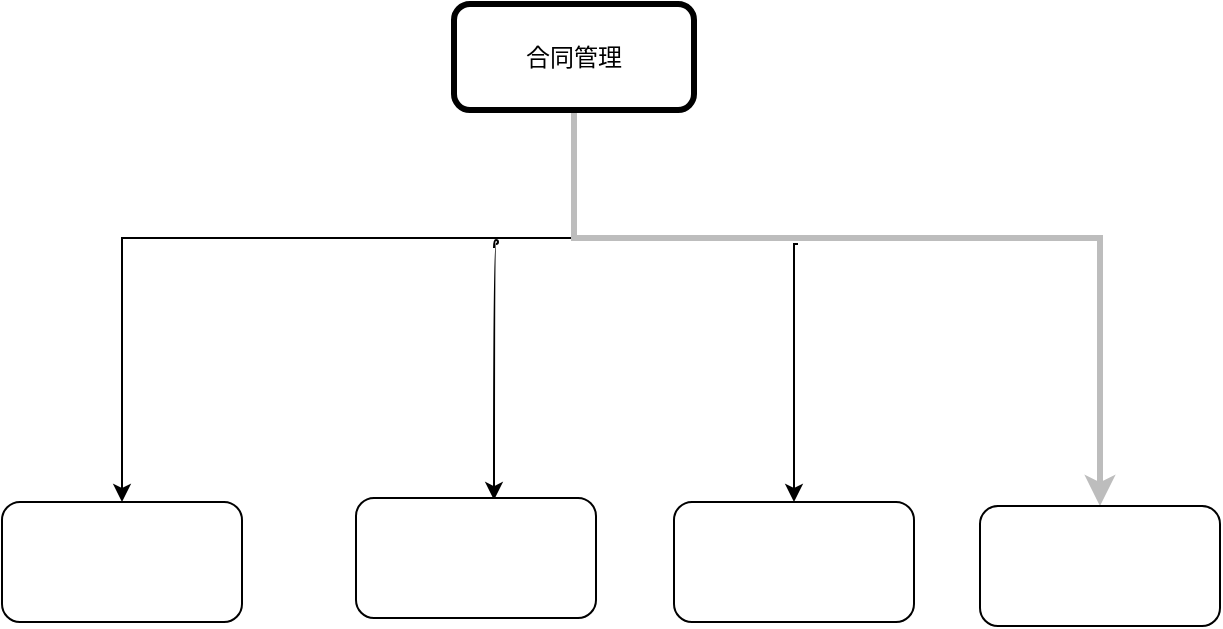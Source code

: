 <mxfile version="21.3.7" type="github">
  <diagram id="prtHgNgQTEPvFCAcTncT" name="Page-1">
    <mxGraphModel dx="1377" dy="788" grid="0" gridSize="10" guides="1" tooltips="1" connect="1" arrows="1" fold="1" page="1" pageScale="1" pageWidth="827" pageHeight="1169" math="0" shadow="0">
      <root>
        <mxCell id="0" />
        <mxCell id="1" parent="0" />
        <mxCell id="2X3HRm8EYyVCT57b6TRw-4" value="" style="edgeStyle=orthogonalEdgeStyle;rounded=0;orthogonalLoop=1;jettySize=auto;html=1;" edge="1" parent="1" source="2X3HRm8EYyVCT57b6TRw-1" target="2X3HRm8EYyVCT57b6TRw-2">
          <mxGeometry relative="1" as="geometry">
            <Array as="points">
              <mxPoint x="371" y="212" />
              <mxPoint x="145" y="212" />
            </Array>
          </mxGeometry>
        </mxCell>
        <mxCell id="2X3HRm8EYyVCT57b6TRw-10" style="edgeStyle=orthogonalEdgeStyle;orthogonalLoop=1;jettySize=auto;html=1;entryX=0.575;entryY=0.017;entryDx=0;entryDy=0;entryPerimeter=0;curved=1;" edge="1" parent="1" target="2X3HRm8EYyVCT57b6TRw-5">
          <mxGeometry relative="1" as="geometry">
            <mxPoint x="331" y="217" as="sourcePoint" />
            <Array as="points">
              <mxPoint x="331" y="213" />
              <mxPoint x="333" y="213" />
              <mxPoint x="333" y="215" />
              <mxPoint x="331" y="215" />
            </Array>
          </mxGeometry>
        </mxCell>
        <mxCell id="2X3HRm8EYyVCT57b6TRw-11" style="edgeStyle=orthogonalEdgeStyle;rounded=0;orthogonalLoop=1;jettySize=auto;html=1;entryX=0.5;entryY=0;entryDx=0;entryDy=0;" edge="1" parent="1" target="2X3HRm8EYyVCT57b6TRw-6">
          <mxGeometry relative="1" as="geometry">
            <mxPoint x="483" y="215" as="sourcePoint" />
            <Array as="points">
              <mxPoint x="481" y="215" />
            </Array>
          </mxGeometry>
        </mxCell>
        <mxCell id="2X3HRm8EYyVCT57b6TRw-12" style="edgeStyle=orthogonalEdgeStyle;rounded=0;orthogonalLoop=1;jettySize=auto;html=1;strokeWidth=3;strokeColor=#BDBDBD;" edge="1" parent="1" source="2X3HRm8EYyVCT57b6TRw-1" target="2X3HRm8EYyVCT57b6TRw-7">
          <mxGeometry relative="1" as="geometry">
            <Array as="points">
              <mxPoint x="371" y="212" />
              <mxPoint x="634" y="212" />
            </Array>
          </mxGeometry>
        </mxCell>
        <mxCell id="2X3HRm8EYyVCT57b6TRw-1" value="合同管理" style="rounded=1;whiteSpace=wrap;html=1;strokeWidth=3;" vertex="1" parent="1">
          <mxGeometry x="311" y="95" width="120" height="53" as="geometry" />
        </mxCell>
        <mxCell id="2X3HRm8EYyVCT57b6TRw-2" value="" style="whiteSpace=wrap;html=1;rounded=1;" vertex="1" parent="1">
          <mxGeometry x="85" y="344" width="120" height="60" as="geometry" />
        </mxCell>
        <mxCell id="2X3HRm8EYyVCT57b6TRw-5" value="" style="rounded=1;whiteSpace=wrap;html=1;" vertex="1" parent="1">
          <mxGeometry x="262" y="342" width="120" height="60" as="geometry" />
        </mxCell>
        <mxCell id="2X3HRm8EYyVCT57b6TRw-6" value="" style="rounded=1;whiteSpace=wrap;html=1;" vertex="1" parent="1">
          <mxGeometry x="421" y="344" width="120" height="60" as="geometry" />
        </mxCell>
        <mxCell id="2X3HRm8EYyVCT57b6TRw-7" value="" style="rounded=1;whiteSpace=wrap;html=1;" vertex="1" parent="1">
          <mxGeometry x="574" y="346" width="120" height="60" as="geometry" />
        </mxCell>
      </root>
    </mxGraphModel>
  </diagram>
</mxfile>
